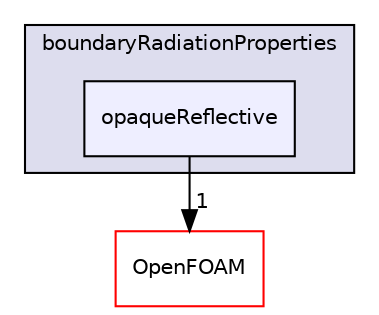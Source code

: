 digraph "src/thermophysicalModels/radiation/submodels/boundaryRadiationProperties/opaqueReflective" {
  bgcolor=transparent;
  compound=true
  node [ fontsize="10", fontname="Helvetica"];
  edge [ labelfontsize="10", labelfontname="Helvetica"];
  subgraph clusterdir_252641a3cc3167caf31d43d0f3b64b7b {
    graph [ bgcolor="#ddddee", pencolor="black", label="boundaryRadiationProperties" fontname="Helvetica", fontsize="10", URL="dir_252641a3cc3167caf31d43d0f3b64b7b.html"]
  dir_00a16e5ef99272f39e1c3fa02486cb78 [shape=box, label="opaqueReflective", style="filled", fillcolor="#eeeeff", pencolor="black", URL="dir_00a16e5ef99272f39e1c3fa02486cb78.html"];
  }
  dir_c5473ff19b20e6ec4dfe5c310b3778a8 [shape=box label="OpenFOAM" color="red" URL="dir_c5473ff19b20e6ec4dfe5c310b3778a8.html"];
  dir_00a16e5ef99272f39e1c3fa02486cb78->dir_c5473ff19b20e6ec4dfe5c310b3778a8 [headlabel="1", labeldistance=1.5 headhref="dir_003758_002151.html"];
}
